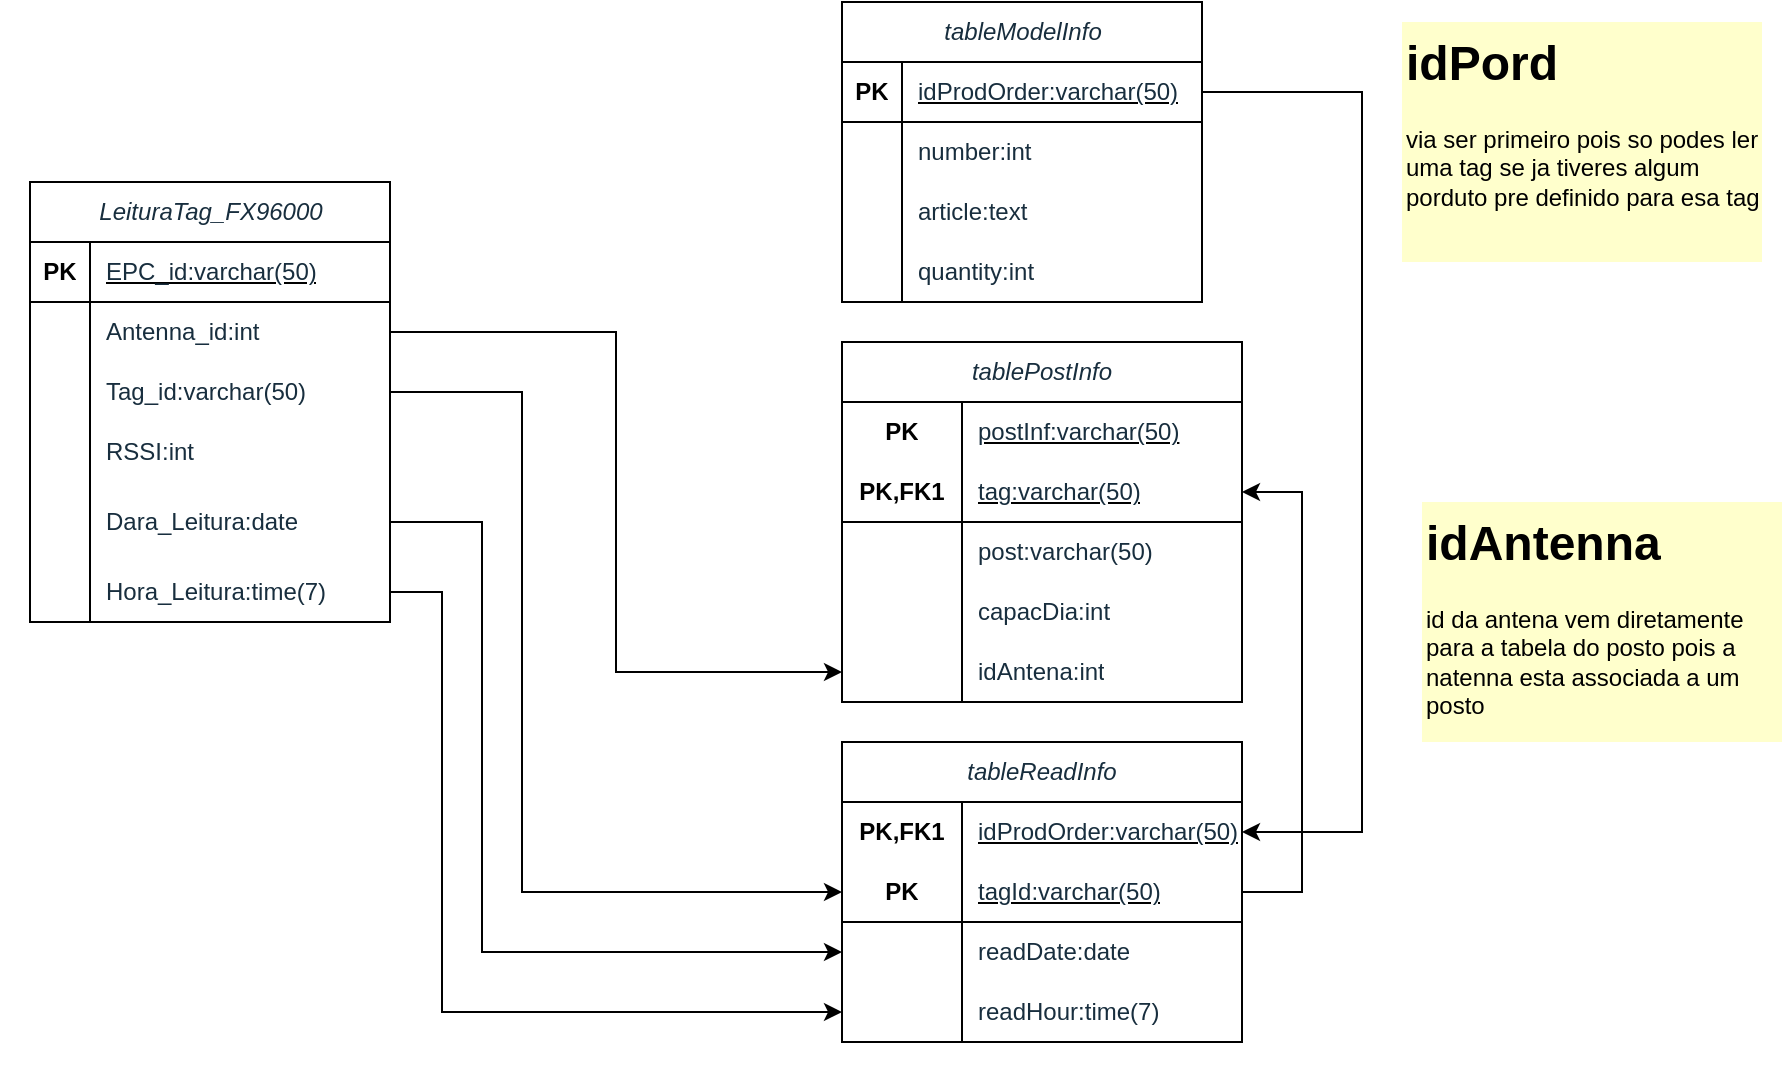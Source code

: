 <mxfile version="24.3.1" type="device">
  <diagram id="C5RBs43oDa-KdzZeNtuy" name="Page-1">
    <mxGraphModel dx="3373" dy="1976" grid="1" gridSize="10" guides="1" tooltips="1" connect="1" arrows="1" fold="1" page="1" pageScale="1" pageWidth="827" pageHeight="1169" math="0" shadow="0">
      <root>
        <mxCell id="WIyWlLk6GJQsqaUBKTNV-0" />
        <mxCell id="WIyWlLk6GJQsqaUBKTNV-1" parent="WIyWlLk6GJQsqaUBKTNV-0" />
        <mxCell id="0TTvFeyUjTbbYuF8DtfV-61" value="&lt;h1 style=&quot;margin-top: 0px;&quot;&gt;idPord&lt;/h1&gt;&lt;p&gt;via ser primeiro pois so podes ler uma tag se ja tiveres algum porduto pre definido para esa tag&lt;/p&gt;" style="text;html=1;whiteSpace=wrap;overflow=hidden;rounded=0;fillColor=#FFFFCC;" vertex="1" parent="WIyWlLk6GJQsqaUBKTNV-1">
          <mxGeometry x="1780" y="190" width="180" height="120" as="geometry" />
        </mxCell>
        <mxCell id="0TTvFeyUjTbbYuF8DtfV-62" value="&lt;span style=&quot;color: rgb(24, 46, 62); font-style: italic; font-weight: 400;&quot;&gt;LeituraTag_FX96000&lt;/span&gt;" style="shape=table;startSize=30;container=1;collapsible=1;childLayout=tableLayout;fixedRows=1;rowLines=0;fontStyle=1;align=center;resizeLast=1;html=1;" vertex="1" parent="WIyWlLk6GJQsqaUBKTNV-1">
          <mxGeometry x="1094" y="270" width="180" height="220" as="geometry" />
        </mxCell>
        <mxCell id="0TTvFeyUjTbbYuF8DtfV-63" value="" style="shape=tableRow;horizontal=0;startSize=0;swimlaneHead=0;swimlaneBody=0;fillColor=none;collapsible=0;dropTarget=0;points=[[0,0.5],[1,0.5]];portConstraint=eastwest;top=0;left=0;right=0;bottom=1;" vertex="1" parent="0TTvFeyUjTbbYuF8DtfV-62">
          <mxGeometry y="30" width="180" height="30" as="geometry" />
        </mxCell>
        <mxCell id="0TTvFeyUjTbbYuF8DtfV-64" value="PK" style="shape=partialRectangle;connectable=0;fillColor=none;top=0;left=0;bottom=0;right=0;fontStyle=1;overflow=hidden;whiteSpace=wrap;html=1;" vertex="1" parent="0TTvFeyUjTbbYuF8DtfV-63">
          <mxGeometry width="30" height="30" as="geometry">
            <mxRectangle width="30" height="30" as="alternateBounds" />
          </mxGeometry>
        </mxCell>
        <mxCell id="0TTvFeyUjTbbYuF8DtfV-65" value="&lt;span style=&quot;color: rgb(24, 46, 62); font-weight: 400; text-wrap: nowrap;&quot;&gt;EPC_id:varchar(50)&lt;/span&gt;" style="shape=partialRectangle;connectable=0;fillColor=none;top=0;left=0;bottom=0;right=0;align=left;spacingLeft=6;fontStyle=5;overflow=hidden;whiteSpace=wrap;html=1;" vertex="1" parent="0TTvFeyUjTbbYuF8DtfV-63">
          <mxGeometry x="30" width="150" height="30" as="geometry">
            <mxRectangle width="150" height="30" as="alternateBounds" />
          </mxGeometry>
        </mxCell>
        <mxCell id="0TTvFeyUjTbbYuF8DtfV-66" value="" style="shape=tableRow;horizontal=0;startSize=0;swimlaneHead=0;swimlaneBody=0;fillColor=none;collapsible=0;dropTarget=0;points=[[0,0.5],[1,0.5]];portConstraint=eastwest;top=0;left=0;right=0;bottom=0;" vertex="1" parent="0TTvFeyUjTbbYuF8DtfV-62">
          <mxGeometry y="60" width="180" height="30" as="geometry" />
        </mxCell>
        <mxCell id="0TTvFeyUjTbbYuF8DtfV-67" value="" style="shape=partialRectangle;connectable=0;fillColor=none;top=0;left=0;bottom=0;right=0;editable=1;overflow=hidden;whiteSpace=wrap;html=1;" vertex="1" parent="0TTvFeyUjTbbYuF8DtfV-66">
          <mxGeometry width="30" height="30" as="geometry">
            <mxRectangle width="30" height="30" as="alternateBounds" />
          </mxGeometry>
        </mxCell>
        <mxCell id="0TTvFeyUjTbbYuF8DtfV-68" value="&lt;span style=&quot;color: rgb(24, 46, 62); text-wrap: nowrap;&quot;&gt;Antenna_id:int&lt;/span&gt;" style="shape=partialRectangle;connectable=0;fillColor=none;top=0;left=0;bottom=0;right=0;align=left;spacingLeft=6;overflow=hidden;whiteSpace=wrap;html=1;" vertex="1" parent="0TTvFeyUjTbbYuF8DtfV-66">
          <mxGeometry x="30" width="150" height="30" as="geometry">
            <mxRectangle width="150" height="30" as="alternateBounds" />
          </mxGeometry>
        </mxCell>
        <mxCell id="0TTvFeyUjTbbYuF8DtfV-69" value="" style="shape=tableRow;horizontal=0;startSize=0;swimlaneHead=0;swimlaneBody=0;fillColor=none;collapsible=0;dropTarget=0;points=[[0,0.5],[1,0.5]];portConstraint=eastwest;top=0;left=0;right=0;bottom=0;" vertex="1" parent="0TTvFeyUjTbbYuF8DtfV-62">
          <mxGeometry y="90" width="180" height="30" as="geometry" />
        </mxCell>
        <mxCell id="0TTvFeyUjTbbYuF8DtfV-70" value="" style="shape=partialRectangle;connectable=0;fillColor=none;top=0;left=0;bottom=0;right=0;editable=1;overflow=hidden;whiteSpace=wrap;html=1;" vertex="1" parent="0TTvFeyUjTbbYuF8DtfV-69">
          <mxGeometry width="30" height="30" as="geometry">
            <mxRectangle width="30" height="30" as="alternateBounds" />
          </mxGeometry>
        </mxCell>
        <mxCell id="0TTvFeyUjTbbYuF8DtfV-71" value="&lt;span style=&quot;color: rgb(24, 46, 62); text-wrap: nowrap;&quot;&gt;Tag_id:varchar(50)&lt;/span&gt;" style="shape=partialRectangle;connectable=0;fillColor=none;top=0;left=0;bottom=0;right=0;align=left;spacingLeft=6;overflow=hidden;whiteSpace=wrap;html=1;" vertex="1" parent="0TTvFeyUjTbbYuF8DtfV-69">
          <mxGeometry x="30" width="150" height="30" as="geometry">
            <mxRectangle width="150" height="30" as="alternateBounds" />
          </mxGeometry>
        </mxCell>
        <mxCell id="0TTvFeyUjTbbYuF8DtfV-72" value="" style="shape=tableRow;horizontal=0;startSize=0;swimlaneHead=0;swimlaneBody=0;fillColor=none;collapsible=0;dropTarget=0;points=[[0,0.5],[1,0.5]];portConstraint=eastwest;top=0;left=0;right=0;bottom=0;" vertex="1" parent="0TTvFeyUjTbbYuF8DtfV-62">
          <mxGeometry y="120" width="180" height="30" as="geometry" />
        </mxCell>
        <mxCell id="0TTvFeyUjTbbYuF8DtfV-73" value="" style="shape=partialRectangle;connectable=0;fillColor=none;top=0;left=0;bottom=0;right=0;editable=1;overflow=hidden;whiteSpace=wrap;html=1;" vertex="1" parent="0TTvFeyUjTbbYuF8DtfV-72">
          <mxGeometry width="30" height="30" as="geometry">
            <mxRectangle width="30" height="30" as="alternateBounds" />
          </mxGeometry>
        </mxCell>
        <mxCell id="0TTvFeyUjTbbYuF8DtfV-74" value="&lt;span style=&quot;color: rgb(24, 46, 62); text-wrap: nowrap;&quot;&gt;RSSI:int&lt;/span&gt;" style="shape=partialRectangle;connectable=0;fillColor=none;top=0;left=0;bottom=0;right=0;align=left;spacingLeft=6;overflow=hidden;whiteSpace=wrap;html=1;" vertex="1" parent="0TTvFeyUjTbbYuF8DtfV-72">
          <mxGeometry x="30" width="150" height="30" as="geometry">
            <mxRectangle width="150" height="30" as="alternateBounds" />
          </mxGeometry>
        </mxCell>
        <mxCell id="0TTvFeyUjTbbYuF8DtfV-106" value="" style="shape=tableRow;horizontal=0;startSize=0;swimlaneHead=0;swimlaneBody=0;fillColor=none;collapsible=0;dropTarget=0;points=[[0,0.5],[1,0.5]];portConstraint=eastwest;top=0;left=0;right=0;bottom=0;" vertex="1" parent="0TTvFeyUjTbbYuF8DtfV-62">
          <mxGeometry y="150" width="180" height="40" as="geometry" />
        </mxCell>
        <mxCell id="0TTvFeyUjTbbYuF8DtfV-107" value="" style="shape=partialRectangle;connectable=0;fillColor=none;top=0;left=0;bottom=0;right=0;editable=1;overflow=hidden;whiteSpace=wrap;html=1;" vertex="1" parent="0TTvFeyUjTbbYuF8DtfV-106">
          <mxGeometry width="30" height="40" as="geometry">
            <mxRectangle width="30" height="40" as="alternateBounds" />
          </mxGeometry>
        </mxCell>
        <mxCell id="0TTvFeyUjTbbYuF8DtfV-108" value="&lt;span style=&quot;color: rgb(24, 46, 62); text-wrap: nowrap;&quot;&gt;Dara_Leitura:date&lt;/span&gt;" style="shape=partialRectangle;connectable=0;fillColor=none;top=0;left=0;bottom=0;right=0;align=left;spacingLeft=6;overflow=hidden;whiteSpace=wrap;html=1;" vertex="1" parent="0TTvFeyUjTbbYuF8DtfV-106">
          <mxGeometry x="30" width="150" height="40" as="geometry">
            <mxRectangle width="150" height="40" as="alternateBounds" />
          </mxGeometry>
        </mxCell>
        <mxCell id="0TTvFeyUjTbbYuF8DtfV-112" value="" style="shape=tableRow;horizontal=0;startSize=0;swimlaneHead=0;swimlaneBody=0;fillColor=none;collapsible=0;dropTarget=0;points=[[0,0.5],[1,0.5]];portConstraint=eastwest;top=0;left=0;right=0;bottom=0;" vertex="1" parent="0TTvFeyUjTbbYuF8DtfV-62">
          <mxGeometry y="190" width="180" height="30" as="geometry" />
        </mxCell>
        <mxCell id="0TTvFeyUjTbbYuF8DtfV-113" value="" style="shape=partialRectangle;connectable=0;fillColor=none;top=0;left=0;bottom=0;right=0;editable=1;overflow=hidden;whiteSpace=wrap;html=1;" vertex="1" parent="0TTvFeyUjTbbYuF8DtfV-112">
          <mxGeometry width="30" height="30" as="geometry">
            <mxRectangle width="30" height="30" as="alternateBounds" />
          </mxGeometry>
        </mxCell>
        <mxCell id="0TTvFeyUjTbbYuF8DtfV-114" value="&lt;span style=&quot;color: rgb(24, 46, 62); text-wrap: nowrap;&quot;&gt;Hora_Leitura:time(7)&lt;/span&gt;" style="shape=partialRectangle;connectable=0;fillColor=none;top=0;left=0;bottom=0;right=0;align=left;spacingLeft=6;overflow=hidden;whiteSpace=wrap;html=1;" vertex="1" parent="0TTvFeyUjTbbYuF8DtfV-112">
          <mxGeometry x="30" width="150" height="30" as="geometry">
            <mxRectangle width="150" height="30" as="alternateBounds" />
          </mxGeometry>
        </mxCell>
        <mxCell id="0TTvFeyUjTbbYuF8DtfV-105" value="" style="shape=partialRectangle;connectable=0;fillColor=none;top=0;left=0;bottom=0;right=0;editable=1;overflow=hidden;whiteSpace=wrap;html=1;" vertex="1" parent="WIyWlLk6GJQsqaUBKTNV-1">
          <mxGeometry x="1080" y="690" width="20" height="30" as="geometry">
            <mxRectangle width="30" height="30" as="alternateBounds" />
          </mxGeometry>
        </mxCell>
        <mxCell id="0TTvFeyUjTbbYuF8DtfV-119" style="edgeStyle=orthogonalEdgeStyle;rounded=0;orthogonalLoop=1;jettySize=auto;html=1;exitX=1;exitY=0.5;exitDx=0;exitDy=0;entryX=0;entryY=0.5;entryDx=0;entryDy=0;" edge="1" parent="WIyWlLk6GJQsqaUBKTNV-1" source="0TTvFeyUjTbbYuF8DtfV-69" target="0TTvFeyUjTbbYuF8DtfV-174">
          <mxGeometry relative="1" as="geometry">
            <mxPoint x="1450" y="612" as="targetPoint" />
            <Array as="points">
              <mxPoint x="1340" y="375" />
              <mxPoint x="1340" y="625" />
            </Array>
          </mxGeometry>
        </mxCell>
        <mxCell id="0TTvFeyUjTbbYuF8DtfV-120" style="edgeStyle=orthogonalEdgeStyle;rounded=0;orthogonalLoop=1;jettySize=auto;html=1;exitX=1;exitY=0.5;exitDx=0;exitDy=0;entryX=0;entryY=0.5;entryDx=0;entryDy=0;" edge="1" parent="WIyWlLk6GJQsqaUBKTNV-1" source="0TTvFeyUjTbbYuF8DtfV-106" target="0TTvFeyUjTbbYuF8DtfV-177">
          <mxGeometry relative="1" as="geometry">
            <mxPoint x="1450" y="636" as="targetPoint" />
            <Array as="points">
              <mxPoint x="1320" y="440" />
              <mxPoint x="1320" y="655" />
            </Array>
          </mxGeometry>
        </mxCell>
        <mxCell id="0TTvFeyUjTbbYuF8DtfV-121" style="edgeStyle=orthogonalEdgeStyle;rounded=0;orthogonalLoop=1;jettySize=auto;html=1;exitX=1;exitY=0.5;exitDx=0;exitDy=0;entryX=0;entryY=0.5;entryDx=0;entryDy=0;" edge="1" parent="WIyWlLk6GJQsqaUBKTNV-1" source="0TTvFeyUjTbbYuF8DtfV-112" target="0TTvFeyUjTbbYuF8DtfV-180">
          <mxGeometry relative="1" as="geometry">
            <mxPoint x="1450" y="660" as="targetPoint" />
            <Array as="points">
              <mxPoint x="1300" y="475" />
              <mxPoint x="1300" y="685" />
            </Array>
          </mxGeometry>
        </mxCell>
        <mxCell id="0TTvFeyUjTbbYuF8DtfV-122" value="&lt;span style=&quot;color: rgb(24, 46, 62); font-style: italic; font-weight: 400;&quot;&gt;tableModelInfo&lt;/span&gt;" style="shape=table;startSize=30;container=1;collapsible=1;childLayout=tableLayout;fixedRows=1;rowLines=0;fontStyle=1;align=center;resizeLast=1;html=1;" vertex="1" parent="WIyWlLk6GJQsqaUBKTNV-1">
          <mxGeometry x="1500" y="180" width="180" height="150" as="geometry" />
        </mxCell>
        <mxCell id="0TTvFeyUjTbbYuF8DtfV-123" value="" style="shape=tableRow;horizontal=0;startSize=0;swimlaneHead=0;swimlaneBody=0;fillColor=none;collapsible=0;dropTarget=0;points=[[0,0.5],[1,0.5]];portConstraint=eastwest;top=0;left=0;right=0;bottom=1;" vertex="1" parent="0TTvFeyUjTbbYuF8DtfV-122">
          <mxGeometry y="30" width="180" height="30" as="geometry" />
        </mxCell>
        <mxCell id="0TTvFeyUjTbbYuF8DtfV-124" value="PK" style="shape=partialRectangle;connectable=0;fillColor=none;top=0;left=0;bottom=0;right=0;fontStyle=1;overflow=hidden;whiteSpace=wrap;html=1;" vertex="1" parent="0TTvFeyUjTbbYuF8DtfV-123">
          <mxGeometry width="30" height="30" as="geometry">
            <mxRectangle width="30" height="30" as="alternateBounds" />
          </mxGeometry>
        </mxCell>
        <mxCell id="0TTvFeyUjTbbYuF8DtfV-125" value="&lt;span style=&quot;color: rgb(24, 46, 62); font-weight: 400; text-wrap: nowrap;&quot;&gt;idProdOrder:varchar(50)&lt;/span&gt;" style="shape=partialRectangle;connectable=0;fillColor=none;top=0;left=0;bottom=0;right=0;align=left;spacingLeft=6;fontStyle=5;overflow=hidden;whiteSpace=wrap;html=1;" vertex="1" parent="0TTvFeyUjTbbYuF8DtfV-123">
          <mxGeometry x="30" width="150" height="30" as="geometry">
            <mxRectangle width="150" height="30" as="alternateBounds" />
          </mxGeometry>
        </mxCell>
        <mxCell id="0TTvFeyUjTbbYuF8DtfV-126" value="" style="shape=tableRow;horizontal=0;startSize=0;swimlaneHead=0;swimlaneBody=0;fillColor=none;collapsible=0;dropTarget=0;points=[[0,0.5],[1,0.5]];portConstraint=eastwest;top=0;left=0;right=0;bottom=0;" vertex="1" parent="0TTvFeyUjTbbYuF8DtfV-122">
          <mxGeometry y="60" width="180" height="30" as="geometry" />
        </mxCell>
        <mxCell id="0TTvFeyUjTbbYuF8DtfV-127" value="" style="shape=partialRectangle;connectable=0;fillColor=none;top=0;left=0;bottom=0;right=0;editable=1;overflow=hidden;whiteSpace=wrap;html=1;" vertex="1" parent="0TTvFeyUjTbbYuF8DtfV-126">
          <mxGeometry width="30" height="30" as="geometry">
            <mxRectangle width="30" height="30" as="alternateBounds" />
          </mxGeometry>
        </mxCell>
        <mxCell id="0TTvFeyUjTbbYuF8DtfV-128" value="&lt;span style=&quot;color: rgb(24, 46, 62); text-wrap: nowrap;&quot;&gt;number:int&lt;/span&gt;" style="shape=partialRectangle;connectable=0;fillColor=none;top=0;left=0;bottom=0;right=0;align=left;spacingLeft=6;overflow=hidden;whiteSpace=wrap;html=1;" vertex="1" parent="0TTvFeyUjTbbYuF8DtfV-126">
          <mxGeometry x="30" width="150" height="30" as="geometry">
            <mxRectangle width="150" height="30" as="alternateBounds" />
          </mxGeometry>
        </mxCell>
        <mxCell id="0TTvFeyUjTbbYuF8DtfV-129" value="" style="shape=tableRow;horizontal=0;startSize=0;swimlaneHead=0;swimlaneBody=0;fillColor=none;collapsible=0;dropTarget=0;points=[[0,0.5],[1,0.5]];portConstraint=eastwest;top=0;left=0;right=0;bottom=0;" vertex="1" parent="0TTvFeyUjTbbYuF8DtfV-122">
          <mxGeometry y="90" width="180" height="30" as="geometry" />
        </mxCell>
        <mxCell id="0TTvFeyUjTbbYuF8DtfV-130" value="" style="shape=partialRectangle;connectable=0;fillColor=none;top=0;left=0;bottom=0;right=0;editable=1;overflow=hidden;whiteSpace=wrap;html=1;" vertex="1" parent="0TTvFeyUjTbbYuF8DtfV-129">
          <mxGeometry width="30" height="30" as="geometry">
            <mxRectangle width="30" height="30" as="alternateBounds" />
          </mxGeometry>
        </mxCell>
        <mxCell id="0TTvFeyUjTbbYuF8DtfV-131" value="&lt;span style=&quot;color: rgb(24, 46, 62); text-wrap: nowrap;&quot;&gt;article:text&lt;/span&gt;" style="shape=partialRectangle;connectable=0;fillColor=none;top=0;left=0;bottom=0;right=0;align=left;spacingLeft=6;overflow=hidden;whiteSpace=wrap;html=1;" vertex="1" parent="0TTvFeyUjTbbYuF8DtfV-129">
          <mxGeometry x="30" width="150" height="30" as="geometry">
            <mxRectangle width="150" height="30" as="alternateBounds" />
          </mxGeometry>
        </mxCell>
        <mxCell id="0TTvFeyUjTbbYuF8DtfV-132" value="" style="shape=tableRow;horizontal=0;startSize=0;swimlaneHead=0;swimlaneBody=0;fillColor=none;collapsible=0;dropTarget=0;points=[[0,0.5],[1,0.5]];portConstraint=eastwest;top=0;left=0;right=0;bottom=0;" vertex="1" parent="0TTvFeyUjTbbYuF8DtfV-122">
          <mxGeometry y="120" width="180" height="30" as="geometry" />
        </mxCell>
        <mxCell id="0TTvFeyUjTbbYuF8DtfV-133" value="" style="shape=partialRectangle;connectable=0;fillColor=none;top=0;left=0;bottom=0;right=0;editable=1;overflow=hidden;whiteSpace=wrap;html=1;" vertex="1" parent="0TTvFeyUjTbbYuF8DtfV-132">
          <mxGeometry width="30" height="30" as="geometry">
            <mxRectangle width="30" height="30" as="alternateBounds" />
          </mxGeometry>
        </mxCell>
        <mxCell id="0TTvFeyUjTbbYuF8DtfV-134" value="&lt;span style=&quot;color: rgb(24, 46, 62); text-wrap: nowrap;&quot;&gt;quantity:int&lt;/span&gt;" style="shape=partialRectangle;connectable=0;fillColor=none;top=0;left=0;bottom=0;right=0;align=left;spacingLeft=6;overflow=hidden;whiteSpace=wrap;html=1;" vertex="1" parent="0TTvFeyUjTbbYuF8DtfV-132">
          <mxGeometry x="30" width="150" height="30" as="geometry">
            <mxRectangle width="150" height="30" as="alternateBounds" />
          </mxGeometry>
        </mxCell>
        <mxCell id="0TTvFeyUjTbbYuF8DtfV-141" value="&lt;span style=&quot;color: rgb(24, 46, 62); font-style: italic; font-weight: 400; text-wrap: nowrap;&quot;&gt;tablePostInfo&lt;/span&gt;" style="shape=table;startSize=30;container=1;collapsible=1;childLayout=tableLayout;fixedRows=1;rowLines=0;fontStyle=1;align=center;resizeLast=1;html=1;whiteSpace=wrap;" vertex="1" parent="WIyWlLk6GJQsqaUBKTNV-1">
          <mxGeometry x="1500" y="350" width="200" height="180" as="geometry" />
        </mxCell>
        <mxCell id="0TTvFeyUjTbbYuF8DtfV-142" value="" style="shape=tableRow;horizontal=0;startSize=0;swimlaneHead=0;swimlaneBody=0;fillColor=none;collapsible=0;dropTarget=0;points=[[0,0.5],[1,0.5]];portConstraint=eastwest;top=0;left=0;right=0;bottom=0;html=1;" vertex="1" parent="0TTvFeyUjTbbYuF8DtfV-141">
          <mxGeometry y="30" width="200" height="30" as="geometry" />
        </mxCell>
        <mxCell id="0TTvFeyUjTbbYuF8DtfV-143" value="PK" style="shape=partialRectangle;connectable=0;fillColor=none;top=0;left=0;bottom=0;right=0;fontStyle=1;overflow=hidden;html=1;whiteSpace=wrap;" vertex="1" parent="0TTvFeyUjTbbYuF8DtfV-142">
          <mxGeometry width="60" height="30" as="geometry">
            <mxRectangle width="60" height="30" as="alternateBounds" />
          </mxGeometry>
        </mxCell>
        <mxCell id="0TTvFeyUjTbbYuF8DtfV-144" value="&lt;span style=&quot;color: rgb(24, 46, 62); font-weight: 400; text-wrap: nowrap;&quot;&gt;postInf:varchar(50)&lt;/span&gt;" style="shape=partialRectangle;connectable=0;fillColor=none;top=0;left=0;bottom=0;right=0;align=left;spacingLeft=6;fontStyle=5;overflow=hidden;html=1;whiteSpace=wrap;" vertex="1" parent="0TTvFeyUjTbbYuF8DtfV-142">
          <mxGeometry x="60" width="140" height="30" as="geometry">
            <mxRectangle width="140" height="30" as="alternateBounds" />
          </mxGeometry>
        </mxCell>
        <mxCell id="0TTvFeyUjTbbYuF8DtfV-145" value="" style="shape=tableRow;horizontal=0;startSize=0;swimlaneHead=0;swimlaneBody=0;fillColor=none;collapsible=0;dropTarget=0;points=[[0,0.5],[1,0.5]];portConstraint=eastwest;top=0;left=0;right=0;bottom=1;html=1;" vertex="1" parent="0TTvFeyUjTbbYuF8DtfV-141">
          <mxGeometry y="60" width="200" height="30" as="geometry" />
        </mxCell>
        <mxCell id="0TTvFeyUjTbbYuF8DtfV-146" value="PK,FK1" style="shape=partialRectangle;connectable=0;fillColor=none;top=0;left=0;bottom=0;right=0;fontStyle=1;overflow=hidden;html=1;whiteSpace=wrap;" vertex="1" parent="0TTvFeyUjTbbYuF8DtfV-145">
          <mxGeometry width="60" height="30" as="geometry">
            <mxRectangle width="60" height="30" as="alternateBounds" />
          </mxGeometry>
        </mxCell>
        <mxCell id="0TTvFeyUjTbbYuF8DtfV-147" value="&lt;span style=&quot;color: rgb(24, 46, 62); font-weight: 400; text-wrap: nowrap;&quot;&gt;tag:varchar(50)&lt;/span&gt;" style="shape=partialRectangle;connectable=0;fillColor=none;top=0;left=0;bottom=0;right=0;align=left;spacingLeft=6;fontStyle=5;overflow=hidden;html=1;whiteSpace=wrap;" vertex="1" parent="0TTvFeyUjTbbYuF8DtfV-145">
          <mxGeometry x="60" width="140" height="30" as="geometry">
            <mxRectangle width="140" height="30" as="alternateBounds" />
          </mxGeometry>
        </mxCell>
        <mxCell id="0TTvFeyUjTbbYuF8DtfV-160" value="" style="shape=tableRow;horizontal=0;startSize=0;swimlaneHead=0;swimlaneBody=0;fillColor=none;collapsible=0;dropTarget=0;points=[[0,0.5],[1,0.5]];portConstraint=eastwest;top=0;left=0;right=0;bottom=0;" vertex="1" parent="0TTvFeyUjTbbYuF8DtfV-141">
          <mxGeometry y="90" width="200" height="30" as="geometry" />
        </mxCell>
        <mxCell id="0TTvFeyUjTbbYuF8DtfV-161" value="" style="shape=partialRectangle;connectable=0;fillColor=none;top=0;left=0;bottom=0;right=0;editable=1;overflow=hidden;whiteSpace=wrap;html=1;" vertex="1" parent="0TTvFeyUjTbbYuF8DtfV-160">
          <mxGeometry width="60" height="30" as="geometry">
            <mxRectangle width="60" height="30" as="alternateBounds" />
          </mxGeometry>
        </mxCell>
        <mxCell id="0TTvFeyUjTbbYuF8DtfV-162" value="&lt;span style=&quot;color: rgb(24, 46, 62); text-wrap: nowrap;&quot;&gt;post:varchar(50)&lt;/span&gt;" style="shape=partialRectangle;connectable=0;fillColor=none;top=0;left=0;bottom=0;right=0;align=left;spacingLeft=6;overflow=hidden;whiteSpace=wrap;html=1;" vertex="1" parent="0TTvFeyUjTbbYuF8DtfV-160">
          <mxGeometry x="60" width="140" height="30" as="geometry">
            <mxRectangle width="140" height="30" as="alternateBounds" />
          </mxGeometry>
        </mxCell>
        <mxCell id="0TTvFeyUjTbbYuF8DtfV-163" value="" style="shape=tableRow;horizontal=0;startSize=0;swimlaneHead=0;swimlaneBody=0;fillColor=none;collapsible=0;dropTarget=0;points=[[0,0.5],[1,0.5]];portConstraint=eastwest;top=0;left=0;right=0;bottom=0;" vertex="1" parent="0TTvFeyUjTbbYuF8DtfV-141">
          <mxGeometry y="120" width="200" height="30" as="geometry" />
        </mxCell>
        <mxCell id="0TTvFeyUjTbbYuF8DtfV-164" value="" style="shape=partialRectangle;connectable=0;fillColor=none;top=0;left=0;bottom=0;right=0;editable=1;overflow=hidden;whiteSpace=wrap;html=1;" vertex="1" parent="0TTvFeyUjTbbYuF8DtfV-163">
          <mxGeometry width="60" height="30" as="geometry">
            <mxRectangle width="60" height="30" as="alternateBounds" />
          </mxGeometry>
        </mxCell>
        <mxCell id="0TTvFeyUjTbbYuF8DtfV-165" value="&lt;span style=&quot;color: rgb(24, 46, 62); text-wrap: nowrap;&quot;&gt;capacDia:int&lt;/span&gt;" style="shape=partialRectangle;connectable=0;fillColor=none;top=0;left=0;bottom=0;right=0;align=left;spacingLeft=6;overflow=hidden;whiteSpace=wrap;html=1;" vertex="1" parent="0TTvFeyUjTbbYuF8DtfV-163">
          <mxGeometry x="60" width="140" height="30" as="geometry">
            <mxRectangle width="140" height="30" as="alternateBounds" />
          </mxGeometry>
        </mxCell>
        <mxCell id="0TTvFeyUjTbbYuF8DtfV-166" value="" style="shape=tableRow;horizontal=0;startSize=0;swimlaneHead=0;swimlaneBody=0;fillColor=none;collapsible=0;dropTarget=0;points=[[0,0.5],[1,0.5]];portConstraint=eastwest;top=0;left=0;right=0;bottom=0;" vertex="1" parent="0TTvFeyUjTbbYuF8DtfV-141">
          <mxGeometry y="150" width="200" height="30" as="geometry" />
        </mxCell>
        <mxCell id="0TTvFeyUjTbbYuF8DtfV-167" value="" style="shape=partialRectangle;connectable=0;fillColor=none;top=0;left=0;bottom=0;right=0;editable=1;overflow=hidden;whiteSpace=wrap;html=1;" vertex="1" parent="0TTvFeyUjTbbYuF8DtfV-166">
          <mxGeometry width="60" height="30" as="geometry">
            <mxRectangle width="60" height="30" as="alternateBounds" />
          </mxGeometry>
        </mxCell>
        <mxCell id="0TTvFeyUjTbbYuF8DtfV-168" value="&lt;span style=&quot;color: rgb(24, 46, 62); text-wrap: nowrap;&quot;&gt;idAntena:int&lt;/span&gt;" style="shape=partialRectangle;connectable=0;fillColor=none;top=0;left=0;bottom=0;right=0;align=left;spacingLeft=6;overflow=hidden;whiteSpace=wrap;html=1;" vertex="1" parent="0TTvFeyUjTbbYuF8DtfV-166">
          <mxGeometry x="60" width="140" height="30" as="geometry">
            <mxRectangle width="140" height="30" as="alternateBounds" />
          </mxGeometry>
        </mxCell>
        <mxCell id="0TTvFeyUjTbbYuF8DtfV-169" style="edgeStyle=orthogonalEdgeStyle;rounded=0;orthogonalLoop=1;jettySize=auto;html=1;exitX=1;exitY=0.5;exitDx=0;exitDy=0;entryX=0;entryY=0.5;entryDx=0;entryDy=0;" edge="1" parent="WIyWlLk6GJQsqaUBKTNV-1" source="0TTvFeyUjTbbYuF8DtfV-66" target="0TTvFeyUjTbbYuF8DtfV-166">
          <mxGeometry relative="1" as="geometry" />
        </mxCell>
        <mxCell id="0TTvFeyUjTbbYuF8DtfV-170" value="&lt;span style=&quot;color: rgb(24, 46, 62); font-style: italic; font-weight: 400; text-wrap: nowrap;&quot;&gt;tableReadInfo&lt;/span&gt;" style="shape=table;startSize=30;container=1;collapsible=1;childLayout=tableLayout;fixedRows=1;rowLines=0;fontStyle=1;align=center;resizeLast=1;html=1;whiteSpace=wrap;" vertex="1" parent="WIyWlLk6GJQsqaUBKTNV-1">
          <mxGeometry x="1500" y="550" width="200" height="150" as="geometry" />
        </mxCell>
        <mxCell id="0TTvFeyUjTbbYuF8DtfV-171" value="" style="shape=tableRow;horizontal=0;startSize=0;swimlaneHead=0;swimlaneBody=0;fillColor=none;collapsible=0;dropTarget=0;points=[[0,0.5],[1,0.5]];portConstraint=eastwest;top=0;left=0;right=0;bottom=0;html=1;" vertex="1" parent="0TTvFeyUjTbbYuF8DtfV-170">
          <mxGeometry y="30" width="200" height="30" as="geometry" />
        </mxCell>
        <mxCell id="0TTvFeyUjTbbYuF8DtfV-172" value="PK,FK1" style="shape=partialRectangle;connectable=0;fillColor=none;top=0;left=0;bottom=0;right=0;fontStyle=1;overflow=hidden;html=1;whiteSpace=wrap;" vertex="1" parent="0TTvFeyUjTbbYuF8DtfV-171">
          <mxGeometry width="60" height="30" as="geometry">
            <mxRectangle width="60" height="30" as="alternateBounds" />
          </mxGeometry>
        </mxCell>
        <mxCell id="0TTvFeyUjTbbYuF8DtfV-173" value="&lt;span style=&quot;color: rgb(24, 46, 62); font-weight: 400; text-wrap: nowrap;&quot;&gt;idProdOrder:varchar(50)&lt;/span&gt;" style="shape=partialRectangle;connectable=0;fillColor=none;top=0;left=0;bottom=0;right=0;align=left;spacingLeft=6;fontStyle=5;overflow=hidden;html=1;whiteSpace=wrap;" vertex="1" parent="0TTvFeyUjTbbYuF8DtfV-171">
          <mxGeometry x="60" width="140" height="30" as="geometry">
            <mxRectangle width="140" height="30" as="alternateBounds" />
          </mxGeometry>
        </mxCell>
        <mxCell id="0TTvFeyUjTbbYuF8DtfV-174" value="" style="shape=tableRow;horizontal=0;startSize=0;swimlaneHead=0;swimlaneBody=0;fillColor=none;collapsible=0;dropTarget=0;points=[[0,0.5],[1,0.5]];portConstraint=eastwest;top=0;left=0;right=0;bottom=1;html=1;" vertex="1" parent="0TTvFeyUjTbbYuF8DtfV-170">
          <mxGeometry y="60" width="200" height="30" as="geometry" />
        </mxCell>
        <mxCell id="0TTvFeyUjTbbYuF8DtfV-175" value="PK" style="shape=partialRectangle;connectable=0;fillColor=none;top=0;left=0;bottom=0;right=0;fontStyle=1;overflow=hidden;html=1;whiteSpace=wrap;" vertex="1" parent="0TTvFeyUjTbbYuF8DtfV-174">
          <mxGeometry width="60" height="30" as="geometry">
            <mxRectangle width="60" height="30" as="alternateBounds" />
          </mxGeometry>
        </mxCell>
        <mxCell id="0TTvFeyUjTbbYuF8DtfV-176" value="&lt;span style=&quot;color: rgb(24, 46, 62); font-weight: 400; text-wrap: nowrap;&quot;&gt;tagId:varchar(50)&lt;/span&gt;" style="shape=partialRectangle;connectable=0;fillColor=none;top=0;left=0;bottom=0;right=0;align=left;spacingLeft=6;fontStyle=5;overflow=hidden;html=1;whiteSpace=wrap;" vertex="1" parent="0TTvFeyUjTbbYuF8DtfV-174">
          <mxGeometry x="60" width="140" height="30" as="geometry">
            <mxRectangle width="140" height="30" as="alternateBounds" />
          </mxGeometry>
        </mxCell>
        <mxCell id="0TTvFeyUjTbbYuF8DtfV-177" value="" style="shape=tableRow;horizontal=0;startSize=0;swimlaneHead=0;swimlaneBody=0;fillColor=none;collapsible=0;dropTarget=0;points=[[0,0.5],[1,0.5]];portConstraint=eastwest;top=0;left=0;right=0;bottom=0;" vertex="1" parent="0TTvFeyUjTbbYuF8DtfV-170">
          <mxGeometry y="90" width="200" height="30" as="geometry" />
        </mxCell>
        <mxCell id="0TTvFeyUjTbbYuF8DtfV-178" value="" style="shape=partialRectangle;connectable=0;fillColor=none;top=0;left=0;bottom=0;right=0;editable=1;overflow=hidden;whiteSpace=wrap;html=1;" vertex="1" parent="0TTvFeyUjTbbYuF8DtfV-177">
          <mxGeometry width="60" height="30" as="geometry">
            <mxRectangle width="60" height="30" as="alternateBounds" />
          </mxGeometry>
        </mxCell>
        <mxCell id="0TTvFeyUjTbbYuF8DtfV-179" value="&lt;span style=&quot;color: rgb(24, 46, 62); text-wrap: nowrap;&quot;&gt;readDate:date&lt;/span&gt;" style="shape=partialRectangle;connectable=0;fillColor=none;top=0;left=0;bottom=0;right=0;align=left;spacingLeft=6;overflow=hidden;whiteSpace=wrap;html=1;" vertex="1" parent="0TTvFeyUjTbbYuF8DtfV-177">
          <mxGeometry x="60" width="140" height="30" as="geometry">
            <mxRectangle width="140" height="30" as="alternateBounds" />
          </mxGeometry>
        </mxCell>
        <mxCell id="0TTvFeyUjTbbYuF8DtfV-180" value="" style="shape=tableRow;horizontal=0;startSize=0;swimlaneHead=0;swimlaneBody=0;fillColor=none;collapsible=0;dropTarget=0;points=[[0,0.5],[1,0.5]];portConstraint=eastwest;top=0;left=0;right=0;bottom=0;" vertex="1" parent="0TTvFeyUjTbbYuF8DtfV-170">
          <mxGeometry y="120" width="200" height="30" as="geometry" />
        </mxCell>
        <mxCell id="0TTvFeyUjTbbYuF8DtfV-181" value="" style="shape=partialRectangle;connectable=0;fillColor=none;top=0;left=0;bottom=0;right=0;editable=1;overflow=hidden;whiteSpace=wrap;html=1;" vertex="1" parent="0TTvFeyUjTbbYuF8DtfV-180">
          <mxGeometry width="60" height="30" as="geometry">
            <mxRectangle width="60" height="30" as="alternateBounds" />
          </mxGeometry>
        </mxCell>
        <mxCell id="0TTvFeyUjTbbYuF8DtfV-182" value="&lt;span style=&quot;color: rgb(24, 46, 62); text-wrap: nowrap;&quot;&gt;readHour:time(7)&lt;/span&gt;" style="shape=partialRectangle;connectable=0;fillColor=none;top=0;left=0;bottom=0;right=0;align=left;spacingLeft=6;overflow=hidden;whiteSpace=wrap;html=1;" vertex="1" parent="0TTvFeyUjTbbYuF8DtfV-180">
          <mxGeometry x="60" width="140" height="30" as="geometry">
            <mxRectangle width="140" height="30" as="alternateBounds" />
          </mxGeometry>
        </mxCell>
        <mxCell id="0TTvFeyUjTbbYuF8DtfV-186" style="edgeStyle=orthogonalEdgeStyle;rounded=0;orthogonalLoop=1;jettySize=auto;html=1;entryX=1;entryY=0.5;entryDx=0;entryDy=0;" edge="1" parent="WIyWlLk6GJQsqaUBKTNV-1" source="0TTvFeyUjTbbYuF8DtfV-123" target="0TTvFeyUjTbbYuF8DtfV-171">
          <mxGeometry relative="1" as="geometry">
            <Array as="points">
              <mxPoint x="1760" y="225" />
              <mxPoint x="1760" y="595" />
            </Array>
          </mxGeometry>
        </mxCell>
        <mxCell id="0TTvFeyUjTbbYuF8DtfV-187" style="edgeStyle=orthogonalEdgeStyle;rounded=0;orthogonalLoop=1;jettySize=auto;html=1;exitX=1;exitY=0.5;exitDx=0;exitDy=0;entryX=1;entryY=0.5;entryDx=0;entryDy=0;" edge="1" parent="WIyWlLk6GJQsqaUBKTNV-1" source="0TTvFeyUjTbbYuF8DtfV-174" target="0TTvFeyUjTbbYuF8DtfV-145">
          <mxGeometry relative="1" as="geometry">
            <Array as="points">
              <mxPoint x="1730" y="625" />
              <mxPoint x="1730" y="425" />
            </Array>
          </mxGeometry>
        </mxCell>
        <mxCell id="0TTvFeyUjTbbYuF8DtfV-203" value="&lt;h1 style=&quot;margin-top: 0px;&quot;&gt;idAntenna&lt;/h1&gt;&lt;p&gt;id da antena vem diretamente para a tabela do posto pois a natenna esta associada a um posto&lt;/p&gt;" style="text;html=1;whiteSpace=wrap;overflow=hidden;rounded=0;fillColor=#FFFFCC;" vertex="1" parent="WIyWlLk6GJQsqaUBKTNV-1">
          <mxGeometry x="1790" y="430" width="180" height="120" as="geometry" />
        </mxCell>
      </root>
    </mxGraphModel>
  </diagram>
</mxfile>
